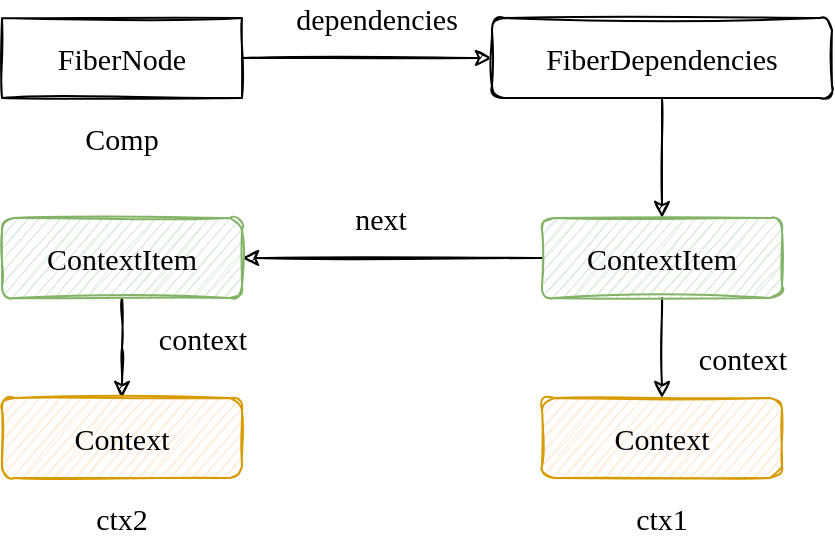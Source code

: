 <mxfile version="14.4.2" type="device" pages="3"><diagram id="woWvlHkPR7ofSy88sGwq" name="第 1 页"><mxGraphModel dx="1106" dy="995" grid="1" gridSize="10" guides="1" tooltips="1" connect="1" arrows="1" fold="1" page="1" pageScale="1" pageWidth="827" pageHeight="1169" math="0" shadow="0"><root><mxCell id="0"/><mxCell id="1" parent="0"/><mxCell id="OIcUxPZyivIslr941zie-2" value="dependencies" style="edgeStyle=orthogonalEdgeStyle;rounded=0;orthogonalLoop=1;jettySize=auto;html=1;fontFamily=Comic Sans MS;fontSize=15;sketch=1;entryX=0;entryY=0.5;entryDx=0;entryDy=0;" edge="1" parent="1" source="OIcUxPZyivIslr941zie-1" target="OIcUxPZyivIslr941zie-3"><mxGeometry x="0.067" y="20" relative="1" as="geometry"><mxPoint x="450" y="320" as="targetPoint"/><mxPoint as="offset"/></mxGeometry></mxCell><mxCell id="OIcUxPZyivIslr941zie-1" value="FiberNode" style="rounded=0;whiteSpace=wrap;html=1;sketch=1;fontSize=15;fontFamily=Comic Sans MS;" vertex="1" parent="1"><mxGeometry x="150" y="310" width="120" height="40" as="geometry"/></mxCell><mxCell id="OIcUxPZyivIslr941zie-19" style="edgeStyle=orthogonalEdgeStyle;rounded=0;sketch=1;orthogonalLoop=1;jettySize=auto;html=1;startArrow=none;startFill=0;endArrow=classic;endFill=1;fontFamily=Comic Sans MS;fontSize=15;" edge="1" parent="1" source="OIcUxPZyivIslr941zie-3" target="OIcUxPZyivIslr941zie-8"><mxGeometry relative="1" as="geometry"/></mxCell><mxCell id="OIcUxPZyivIslr941zie-3" value="FiberDependencies" style="rounded=1;whiteSpace=wrap;html=1;sketch=1;fontFamily=Comic Sans MS;fontSize=15;" vertex="1" parent="1"><mxGeometry x="395" y="310" width="170" height="40" as="geometry"/></mxCell><mxCell id="OIcUxPZyivIslr941zie-9" style="edgeStyle=orthogonalEdgeStyle;rounded=0;sketch=1;orthogonalLoop=1;jettySize=auto;html=1;fontFamily=Comic Sans MS;fontSize=15;startArrow=classic;startFill=1;endArrow=none;endFill=0;" edge="1" parent="1" source="OIcUxPZyivIslr941zie-6" target="OIcUxPZyivIslr941zie-8"><mxGeometry relative="1" as="geometry"/></mxCell><mxCell id="OIcUxPZyivIslr941zie-10" value="next" style="edgeLabel;html=1;align=center;verticalAlign=middle;resizable=0;points=[];fontSize=15;fontFamily=Comic Sans MS;" vertex="1" connectable="0" parent="OIcUxPZyivIslr941zie-9"><mxGeometry x="-0.229" y="-2" relative="1" as="geometry"><mxPoint x="11" y="-22" as="offset"/></mxGeometry></mxCell><mxCell id="OIcUxPZyivIslr941zie-11" value="context" style="edgeStyle=orthogonalEdgeStyle;rounded=0;sketch=1;orthogonalLoop=1;jettySize=auto;html=1;exitX=0.5;exitY=1;exitDx=0;exitDy=0;fontFamily=Comic Sans MS;fontSize=15;" edge="1" parent="1" source="OIcUxPZyivIslr941zie-6"><mxGeometry x="-0.2" y="40" relative="1" as="geometry"><mxPoint x="210" y="500" as="targetPoint"/><mxPoint as="offset"/></mxGeometry></mxCell><mxCell id="OIcUxPZyivIslr941zie-6" value="ContextItem" style="rounded=1;whiteSpace=wrap;html=1;sketch=1;fontFamily=Comic Sans MS;fontSize=15;fillColor=#d5e8d4;strokeColor=#82b366;" vertex="1" parent="1"><mxGeometry x="150" y="410" width="120" height="40" as="geometry"/></mxCell><mxCell id="OIcUxPZyivIslr941zie-12" value="context" style="edgeStyle=orthogonalEdgeStyle;rounded=0;sketch=1;orthogonalLoop=1;jettySize=auto;html=1;fontFamily=Comic Sans MS;fontSize=15;" edge="1" parent="1"><mxGeometry x="0.2" y="40" relative="1" as="geometry"><mxPoint x="480" y="500" as="targetPoint"/><mxPoint x="480" y="450" as="sourcePoint"/><mxPoint as="offset"/></mxGeometry></mxCell><mxCell id="OIcUxPZyivIslr941zie-8" value="ContextItem" style="rounded=1;whiteSpace=wrap;html=1;sketch=1;fontFamily=Comic Sans MS;fontSize=15;fillColor=#d5e8d4;strokeColor=#82b366;" vertex="1" parent="1"><mxGeometry x="420" y="410" width="120" height="40" as="geometry"/></mxCell><mxCell id="OIcUxPZyivIslr941zie-15" value="Context" style="rounded=1;whiteSpace=wrap;html=1;sketch=1;fontFamily=Comic Sans MS;fontSize=15;fillColor=#ffe6cc;strokeColor=#d79b00;" vertex="1" parent="1"><mxGeometry x="150" y="500" width="120" height="40" as="geometry"/></mxCell><mxCell id="OIcUxPZyivIslr941zie-16" value="Context" style="rounded=1;whiteSpace=wrap;html=1;sketch=1;fontFamily=Comic Sans MS;fontSize=15;fillColor=#ffe6cc;strokeColor=#d79b00;" vertex="1" parent="1"><mxGeometry x="420" y="500" width="120" height="40" as="geometry"/></mxCell><mxCell id="OIcUxPZyivIslr941zie-17" value="ctx2" style="text;html=1;strokeColor=none;fillColor=none;align=center;verticalAlign=middle;whiteSpace=wrap;rounded=0;sketch=1;fontFamily=Comic Sans MS;fontSize=15;" vertex="1" parent="1"><mxGeometry x="190" y="550" width="40" height="20" as="geometry"/></mxCell><mxCell id="OIcUxPZyivIslr941zie-18" value="ctx1" style="text;html=1;strokeColor=none;fillColor=none;align=center;verticalAlign=middle;whiteSpace=wrap;rounded=0;sketch=1;fontFamily=Comic Sans MS;fontSize=15;" vertex="1" parent="1"><mxGeometry x="460" y="550" width="40" height="20" as="geometry"/></mxCell><mxCell id="OIcUxPZyivIslr941zie-20" value="Comp" style="text;html=1;strokeColor=none;fillColor=none;align=center;verticalAlign=middle;whiteSpace=wrap;rounded=0;sketch=1;fontFamily=Comic Sans MS;fontSize=15;" vertex="1" parent="1"><mxGeometry x="190" y="360" width="40" height="20" as="geometry"/></mxCell></root></mxGraphModel></diagram><diagram id="dGpVzxhuQy4Ck1Yh13SN" name="第 2 页"><mxGraphModel dx="1106" dy="995" grid="1" gridSize="10" guides="1" tooltips="1" connect="1" arrows="1" fold="1" page="1" pageScale="1" pageWidth="827" pageHeight="1169" math="0" shadow="0"><root><mxCell id="Jr2oLXNMU9B87UfXXQg7-0"/><mxCell id="Jr2oLXNMU9B87UfXXQg7-1" parent="Jr2oLXNMU9B87UfXXQg7-0"/><mxCell id="Jr2oLXNMU9B87UfXXQg7-4" value="" style="edgeStyle=orthogonalEdgeStyle;rounded=0;sketch=1;orthogonalLoop=1;jettySize=auto;html=1;startArrow=none;startFill=0;endArrow=classic;endFill=1;fontFamily=Comic Sans MS;fontSize=15;" edge="1" parent="Jr2oLXNMU9B87UfXXQg7-1" source="Jr2oLXNMU9B87UfXXQg7-2" target="Jr2oLXNMU9B87UfXXQg7-3"><mxGeometry relative="1" as="geometry"/></mxCell><mxCell id="Jr2oLXNMU9B87UfXXQg7-16" style="edgeStyle=orthogonalEdgeStyle;curved=1;sketch=1;orthogonalLoop=1;jettySize=auto;html=1;exitX=1;exitY=0.5;exitDx=0;exitDy=0;startArrow=none;startFill=0;endArrow=classic;endFill=1;fontFamily=Comic Sans MS;fontSize=15;" edge="1" parent="Jr2oLXNMU9B87UfXXQg7-1" source="Jr2oLXNMU9B87UfXXQg7-2" target="Jr2oLXNMU9B87UfXXQg7-14"><mxGeometry relative="1" as="geometry"/></mxCell><mxCell id="Jr2oLXNMU9B87UfXXQg7-2" value="&lt;span&gt;child_lanes: 1&lt;/span&gt;" style="rounded=0;whiteSpace=wrap;html=1;sketch=1;fontFamily=Comic Sans MS;fontSize=15;" vertex="1" parent="Jr2oLXNMU9B87UfXXQg7-1"><mxGeometry x="120" y="300" width="120" height="40" as="geometry"/></mxCell><mxCell id="Jr2oLXNMU9B87UfXXQg7-8" style="edgeStyle=orthogonalEdgeStyle;rounded=0;sketch=1;orthogonalLoop=1;jettySize=auto;html=1;entryX=0.5;entryY=0;entryDx=0;entryDy=0;startArrow=none;startFill=0;endArrow=classic;endFill=1;fontFamily=Comic Sans MS;fontSize=15;" edge="1" parent="Jr2oLXNMU9B87UfXXQg7-1" source="Jr2oLXNMU9B87UfXXQg7-3" target="Jr2oLXNMU9B87UfXXQg7-5"><mxGeometry relative="1" as="geometry"/></mxCell><mxCell id="Jr2oLXNMU9B87UfXXQg7-12" style="edgeStyle=orthogonalEdgeStyle;rounded=0;sketch=1;orthogonalLoop=1;jettySize=auto;html=1;exitX=1;exitY=0.5;exitDx=0;exitDy=0;startArrow=none;startFill=0;endArrow=classic;endFill=1;fontFamily=Comic Sans MS;fontSize=15;" edge="1" parent="Jr2oLXNMU9B87UfXXQg7-1" source="Jr2oLXNMU9B87UfXXQg7-3" target="Jr2oLXNMU9B87UfXXQg7-6"><mxGeometry relative="1" as="geometry"/></mxCell><mxCell id="Jr2oLXNMU9B87UfXXQg7-3" value="" style="whiteSpace=wrap;html=1;rounded=0;fontFamily=Comic Sans MS;fontSize=15;sketch=1;" vertex="1" parent="Jr2oLXNMU9B87UfXXQg7-1"><mxGeometry x="120" y="380" width="120" height="40" as="geometry"/></mxCell><mxCell id="Jr2oLXNMU9B87UfXXQg7-11" style="edgeStyle=orthogonalEdgeStyle;rounded=0;sketch=1;orthogonalLoop=1;jettySize=auto;html=1;exitX=1;exitY=0.5;exitDx=0;exitDy=0;entryX=0;entryY=0.5;entryDx=0;entryDy=0;startArrow=none;startFill=0;endArrow=classic;endFill=1;fontFamily=Comic Sans MS;fontSize=15;" edge="1" parent="Jr2oLXNMU9B87UfXXQg7-1" source="Jr2oLXNMU9B87UfXXQg7-5" target="Jr2oLXNMU9B87UfXXQg7-7"><mxGeometry relative="1" as="geometry"/></mxCell><mxCell id="Jr2oLXNMU9B87UfXXQg7-5" value="" style="whiteSpace=wrap;html=1;rounded=0;fontFamily=Comic Sans MS;fontSize=15;sketch=1;" vertex="1" parent="Jr2oLXNMU9B87UfXXQg7-1"><mxGeometry x="120" y="460" width="120" height="40" as="geometry"/></mxCell><mxCell id="Jr2oLXNMU9B87UfXXQg7-9" style="edgeStyle=orthogonalEdgeStyle;rounded=0;sketch=1;orthogonalLoop=1;jettySize=auto;html=1;entryX=0.5;entryY=0;entryDx=0;entryDy=0;startArrow=none;startFill=0;endArrow=classic;endFill=1;fontFamily=Comic Sans MS;fontSize=15;" edge="1" parent="Jr2oLXNMU9B87UfXXQg7-1" source="Jr2oLXNMU9B87UfXXQg7-6" target="Jr2oLXNMU9B87UfXXQg7-7"><mxGeometry relative="1" as="geometry"/></mxCell><mxCell id="Jr2oLXNMU9B87UfXXQg7-6" value="child_lanes: 1" style="whiteSpace=wrap;html=1;rounded=0;fontFamily=Comic Sans MS;fontSize=15;sketch=1;" vertex="1" parent="Jr2oLXNMU9B87UfXXQg7-1"><mxGeometry x="270" y="380" width="120" height="40" as="geometry"/></mxCell><mxCell id="Jr2oLXNMU9B87UfXXQg7-13" style="edgeStyle=orthogonalEdgeStyle;rounded=0;sketch=1;orthogonalLoop=1;jettySize=auto;html=1;exitX=1;exitY=0.5;exitDx=0;exitDy=0;startArrow=none;startFill=0;endArrow=classic;endFill=1;fontFamily=Comic Sans MS;fontSize=15;" edge="1" parent="Jr2oLXNMU9B87UfXXQg7-1" source="Jr2oLXNMU9B87UfXXQg7-7" target="Jr2oLXNMU9B87UfXXQg7-10"><mxGeometry relative="1" as="geometry"/></mxCell><mxCell id="Jr2oLXNMU9B87UfXXQg7-20" style="edgeStyle=orthogonalEdgeStyle;curved=1;sketch=1;orthogonalLoop=1;jettySize=auto;html=1;entryX=0.5;entryY=0;entryDx=0;entryDy=0;startArrow=none;startFill=0;endArrow=classic;endFill=1;fontFamily=Comic Sans MS;fontSize=15;" edge="1" parent="Jr2oLXNMU9B87UfXXQg7-1" source="Jr2oLXNMU9B87UfXXQg7-7" target="Jr2oLXNMU9B87UfXXQg7-18"><mxGeometry relative="1" as="geometry"/></mxCell><mxCell id="Jr2oLXNMU9B87UfXXQg7-7" value="child_lanes: 1" style="whiteSpace=wrap;html=1;rounded=0;fontFamily=Comic Sans MS;fontSize=15;sketch=1;" vertex="1" parent="Jr2oLXNMU9B87UfXXQg7-1"><mxGeometry x="270" y="460" width="120" height="40" as="geometry"/></mxCell><mxCell id="Jr2oLXNMU9B87UfXXQg7-10" value="" style="whiteSpace=wrap;html=1;rounded=0;fontFamily=Comic Sans MS;fontSize=15;sketch=1;" vertex="1" parent="Jr2oLXNMU9B87UfXXQg7-1"><mxGeometry x="420" y="460" width="120" height="40" as="geometry"/></mxCell><mxCell id="Jr2oLXNMU9B87UfXXQg7-14" value="Context" style="rounded=1;whiteSpace=wrap;html=1;sketch=1;fontFamily=Comic Sans MS;fontSize=15;" vertex="1" parent="Jr2oLXNMU9B87UfXXQg7-1"><mxGeometry x="410" y="300" width="120" height="40" as="geometry"/></mxCell><mxCell id="Jr2oLXNMU9B87UfXXQg7-19" style="edgeStyle=orthogonalEdgeStyle;curved=1;sketch=1;orthogonalLoop=1;jettySize=auto;html=1;exitX=1;exitY=0.5;exitDx=0;exitDy=0;entryX=1;entryY=0.5;entryDx=0;entryDy=0;startArrow=none;startFill=0;endArrow=classic;endFill=1;fontFamily=Comic Sans MS;fontSize=15;" edge="1" parent="Jr2oLXNMU9B87UfXXQg7-1" source="Jr2oLXNMU9B87UfXXQg7-18" target="Jr2oLXNMU9B87UfXXQg7-14"><mxGeometry relative="1" as="geometry"><Array as="points"><mxPoint x="600" y="565"/><mxPoint x="600" y="320"/></Array></mxGeometry></mxCell><mxCell id="Jr2oLXNMU9B87UfXXQg7-18" value="lanes: 1" style="whiteSpace=wrap;html=1;rounded=0;fontFamily=Comic Sans MS;fontSize=15;sketch=1;" vertex="1" parent="Jr2oLXNMU9B87UfXXQg7-1"><mxGeometry x="270" y="544.5" width="120" height="40" as="geometry"/></mxCell><mxCell id="TTILOH5-vjabWMxZoBj--0" value="&lt;meta charset=&quot;utf-8&quot;&gt;&lt;span style=&quot;color: rgb(0, 0, 0); font-family: &amp;quot;comic sans ms&amp;quot;; font-size: 15px; font-style: normal; font-weight: 400; letter-spacing: normal; text-align: center; text-indent: 0px; text-transform: none; word-spacing: 0px; background-color: rgb(248, 249, 250); display: inline; float: none;&quot;&gt;Provider&lt;/span&gt;" style="text;whiteSpace=wrap;html=1;fontSize=15;fontFamily=Comic Sans MS;" vertex="1" parent="Jr2oLXNMU9B87UfXXQg7-1"><mxGeometry x="50" y="305" width="70" height="30" as="geometry"/></mxCell></root></mxGraphModel></diagram><diagram id="I9Fy99QM_cjBJUFlDML9" name="第 3 页"><mxGraphModel dx="1911" dy="915" grid="1" gridSize="10" guides="1" tooltips="1" connect="1" arrows="1" fold="1" page="1" pageScale="1" pageWidth="827" pageHeight="1169" math="0" shadow="0"><root><mxCell id="Tki810R-C8w1f2-Iq5H0-0"/><mxCell id="Tki810R-C8w1f2-Iq5H0-1" parent="Tki810R-C8w1f2-Iq5H0-0"/><mxCell id="Tki810R-C8w1f2-Iq5H0-2" value="" style="edgeStyle=orthogonalEdgeStyle;rounded=0;sketch=1;orthogonalLoop=1;jettySize=auto;html=1;startArrow=none;startFill=0;endArrow=classic;endFill=1;fontFamily=Comic Sans MS;fontSize=15;" edge="1" parent="Tki810R-C8w1f2-Iq5H0-1" source="Tki810R-C8w1f2-Iq5H0-4" target="Tki810R-C8w1f2-Iq5H0-7"><mxGeometry relative="1" as="geometry"/></mxCell><mxCell id="Tki810R-C8w1f2-Iq5H0-3" style="edgeStyle=orthogonalEdgeStyle;curved=1;sketch=1;orthogonalLoop=1;jettySize=auto;html=1;exitX=1;exitY=0.5;exitDx=0;exitDy=0;startArrow=none;startFill=0;endArrow=classic;endFill=1;fontFamily=Comic Sans MS;fontSize=15;" edge="1" parent="Tki810R-C8w1f2-Iq5H0-1" source="Tki810R-C8w1f2-Iq5H0-4" target="Tki810R-C8w1f2-Iq5H0-16"><mxGeometry relative="1" as="geometry"/></mxCell><mxCell id="Tki810R-C8w1f2-Iq5H0-4" value="&lt;span&gt;child_lanes: 1&lt;/span&gt;" style="rounded=0;whiteSpace=wrap;html=1;sketch=1;fontFamily=Comic Sans MS;fontSize=15;" vertex="1" parent="Tki810R-C8w1f2-Iq5H0-1"><mxGeometry x="120" y="300" width="120" height="40" as="geometry"/></mxCell><mxCell id="Tki810R-C8w1f2-Iq5H0-5" style="edgeStyle=orthogonalEdgeStyle;rounded=0;sketch=1;orthogonalLoop=1;jettySize=auto;html=1;entryX=0.5;entryY=0;entryDx=0;entryDy=0;startArrow=none;startFill=0;endArrow=classic;endFill=1;fontFamily=Comic Sans MS;fontSize=15;" edge="1" parent="Tki810R-C8w1f2-Iq5H0-1" source="Tki810R-C8w1f2-Iq5H0-7" target="Tki810R-C8w1f2-Iq5H0-9"><mxGeometry relative="1" as="geometry"/></mxCell><mxCell id="Tki810R-C8w1f2-Iq5H0-6" style="edgeStyle=orthogonalEdgeStyle;rounded=0;sketch=1;orthogonalLoop=1;jettySize=auto;html=1;exitX=1;exitY=0.5;exitDx=0;exitDy=0;startArrow=none;startFill=0;endArrow=classic;endFill=1;fontFamily=Comic Sans MS;fontSize=15;" edge="1" parent="Tki810R-C8w1f2-Iq5H0-1" source="Tki810R-C8w1f2-Iq5H0-7" target="Tki810R-C8w1f2-Iq5H0-11"><mxGeometry relative="1" as="geometry"/></mxCell><mxCell id="Tki810R-C8w1f2-Iq5H0-20" style="edgeStyle=orthogonalEdgeStyle;curved=1;sketch=1;orthogonalLoop=1;jettySize=auto;html=1;exitX=0.75;exitY=0;exitDx=0;exitDy=0;entryX=0.5;entryY=1;entryDx=0;entryDy=0;startArrow=none;startFill=0;endArrow=classic;endFill=1;fontFamily=Comic Sans MS;fontSize=15;" edge="1" parent="Tki810R-C8w1f2-Iq5H0-1" source="Tki810R-C8w1f2-Iq5H0-7" target="Tki810R-C8w1f2-Iq5H0-16"><mxGeometry relative="1" as="geometry"/></mxCell><mxCell id="Tki810R-C8w1f2-Iq5H0-21" value="" style="edgeStyle=orthogonalEdgeStyle;curved=1;sketch=1;orthogonalLoop=1;jettySize=auto;html=1;startArrow=none;startFill=0;endArrow=classic;endFill=1;fontFamily=Comic Sans MS;fontSize=15;strokeColor=#CCCCCC;" edge="1" parent="Tki810R-C8w1f2-Iq5H0-1" source="Tki810R-C8w1f2-Iq5H0-7" target="Tki810R-C8w1f2-Iq5H0-9"><mxGeometry relative="1" as="geometry"/></mxCell><mxCell id="Tki810R-C8w1f2-Iq5H0-7" value="" style="whiteSpace=wrap;html=1;rounded=0;fontFamily=Comic Sans MS;fontSize=15;sketch=1;strokeColor=#CCCCCC;" vertex="1" parent="Tki810R-C8w1f2-Iq5H0-1"><mxGeometry x="120" y="380" width="120" height="40" as="geometry"/></mxCell><mxCell id="Tki810R-C8w1f2-Iq5H0-8" style="edgeStyle=orthogonalEdgeStyle;rounded=0;sketch=1;orthogonalLoop=1;jettySize=auto;html=1;exitX=1;exitY=0.5;exitDx=0;exitDy=0;entryX=0;entryY=0.5;entryDx=0;entryDy=0;startArrow=none;startFill=0;endArrow=classic;endFill=1;fontFamily=Comic Sans MS;fontSize=15;" edge="1" parent="Tki810R-C8w1f2-Iq5H0-1" source="Tki810R-C8w1f2-Iq5H0-9" target="Tki810R-C8w1f2-Iq5H0-14"><mxGeometry relative="1" as="geometry"/></mxCell><mxCell id="Tki810R-C8w1f2-Iq5H0-23" style="edgeStyle=orthogonalEdgeStyle;curved=1;sketch=1;orthogonalLoop=1;jettySize=auto;html=1;entryX=0.5;entryY=0;entryDx=0;entryDy=0;startArrow=none;startFill=0;endArrow=classic;endFill=1;fontFamily=Comic Sans MS;fontSize=15;" edge="1" parent="Tki810R-C8w1f2-Iq5H0-1" source="Tki810R-C8w1f2-Iq5H0-9" target="Tki810R-C8w1f2-Iq5H0-16"><mxGeometry relative="1" as="geometry"><Array as="points"><mxPoint x="-40" y="480"/><mxPoint x="-40" y="260"/><mxPoint x="470" y="260"/></Array></mxGeometry></mxCell><mxCell id="Tki810R-C8w1f2-Iq5H0-9" value="" style="whiteSpace=wrap;html=1;rounded=0;fontFamily=Comic Sans MS;fontSize=15;sketch=1;strokeColor=#CCCCCC;" vertex="1" parent="Tki810R-C8w1f2-Iq5H0-1"><mxGeometry x="120" y="460" width="120" height="40" as="geometry"/></mxCell><mxCell id="Tki810R-C8w1f2-Iq5H0-10" style="edgeStyle=orthogonalEdgeStyle;rounded=0;sketch=1;orthogonalLoop=1;jettySize=auto;html=1;entryX=0.5;entryY=0;entryDx=0;entryDy=0;startArrow=none;startFill=0;endArrow=classic;endFill=1;fontFamily=Comic Sans MS;fontSize=15;" edge="1" parent="Tki810R-C8w1f2-Iq5H0-1" source="Tki810R-C8w1f2-Iq5H0-11" target="Tki810R-C8w1f2-Iq5H0-14"><mxGeometry relative="1" as="geometry"/></mxCell><mxCell id="Tki810R-C8w1f2-Iq5H0-11" value="child_lanes: 1" style="whiteSpace=wrap;html=1;rounded=0;fontFamily=Comic Sans MS;fontSize=15;sketch=1;" vertex="1" parent="Tki810R-C8w1f2-Iq5H0-1"><mxGeometry x="270" y="380" width="120" height="40" as="geometry"/></mxCell><mxCell id="Tki810R-C8w1f2-Iq5H0-12" style="edgeStyle=orthogonalEdgeStyle;rounded=0;sketch=1;orthogonalLoop=1;jettySize=auto;html=1;exitX=1;exitY=0.5;exitDx=0;exitDy=0;startArrow=none;startFill=0;endArrow=classic;endFill=1;fontFamily=Comic Sans MS;fontSize=15;" edge="1" parent="Tki810R-C8w1f2-Iq5H0-1" source="Tki810R-C8w1f2-Iq5H0-14" target="Tki810R-C8w1f2-Iq5H0-15"><mxGeometry relative="1" as="geometry"/></mxCell><mxCell id="Tki810R-C8w1f2-Iq5H0-13" style="edgeStyle=orthogonalEdgeStyle;curved=1;sketch=1;orthogonalLoop=1;jettySize=auto;html=1;entryX=0.5;entryY=0;entryDx=0;entryDy=0;startArrow=none;startFill=0;endArrow=classic;endFill=1;fontFamily=Comic Sans MS;fontSize=15;" edge="1" parent="Tki810R-C8w1f2-Iq5H0-1" source="Tki810R-C8w1f2-Iq5H0-14" target="Tki810R-C8w1f2-Iq5H0-18"><mxGeometry relative="1" as="geometry"/></mxCell><mxCell id="Tki810R-C8w1f2-Iq5H0-14" value="child_lanes: 1" style="whiteSpace=wrap;html=1;rounded=0;fontFamily=Comic Sans MS;fontSize=15;sketch=1;" vertex="1" parent="Tki810R-C8w1f2-Iq5H0-1"><mxGeometry x="270" y="460" width="120" height="40" as="geometry"/></mxCell><mxCell id="Tki810R-C8w1f2-Iq5H0-15" value="" style="whiteSpace=wrap;html=1;rounded=0;fontFamily=Comic Sans MS;fontSize=15;sketch=1;" vertex="1" parent="Tki810R-C8w1f2-Iq5H0-1"><mxGeometry x="420" y="460" width="120" height="40" as="geometry"/></mxCell><mxCell id="Tki810R-C8w1f2-Iq5H0-16" value="Context" style="rounded=1;whiteSpace=wrap;html=1;sketch=1;fontFamily=Comic Sans MS;fontSize=15;" vertex="1" parent="Tki810R-C8w1f2-Iq5H0-1"><mxGeometry x="410" y="300" width="120" height="40" as="geometry"/></mxCell><mxCell id="Tki810R-C8w1f2-Iq5H0-17" style="edgeStyle=orthogonalEdgeStyle;curved=1;sketch=1;orthogonalLoop=1;jettySize=auto;html=1;exitX=1;exitY=0.5;exitDx=0;exitDy=0;entryX=1;entryY=0.5;entryDx=0;entryDy=0;startArrow=none;startFill=0;endArrow=classic;endFill=1;fontFamily=Comic Sans MS;fontSize=15;" edge="1" parent="Tki810R-C8w1f2-Iq5H0-1" source="Tki810R-C8w1f2-Iq5H0-18" target="Tki810R-C8w1f2-Iq5H0-16"><mxGeometry relative="1" as="geometry"><Array as="points"><mxPoint x="600" y="565"/><mxPoint x="600" y="320"/></Array></mxGeometry></mxCell><mxCell id="Tki810R-C8w1f2-Iq5H0-18" value="lanes: 1" style="whiteSpace=wrap;html=1;rounded=0;fontFamily=Comic Sans MS;fontSize=15;sketch=1;" vertex="1" parent="Tki810R-C8w1f2-Iq5H0-1"><mxGeometry x="270" y="544.5" width="120" height="40" as="geometry"/></mxCell><mxCell id="Tki810R-C8w1f2-Iq5H0-19" value="&lt;meta charset=&quot;utf-8&quot;&gt;&lt;span style=&quot;color: rgb(0, 0, 0); font-family: &amp;quot;comic sans ms&amp;quot;; font-size: 15px; font-style: normal; font-weight: 400; letter-spacing: normal; text-align: center; text-indent: 0px; text-transform: none; word-spacing: 0px; background-color: rgb(248, 249, 250); display: inline; float: none;&quot;&gt;Provider&lt;/span&gt;" style="text;whiteSpace=wrap;html=1;fontSize=15;fontFamily=Comic Sans MS;" vertex="1" parent="Tki810R-C8w1f2-Iq5H0-1"><mxGeometry x="50" y="305" width="70" height="30" as="geometry"/></mxCell><mxCell id="J_IVc-wrFmcVBzeyT2Z2-0" value="&lt;meta charset=&quot;utf-8&quot;&gt;&lt;span style=&quot;color: rgb(0, 0, 0); font-family: &amp;quot;comic sans ms&amp;quot;; font-size: 15px; font-style: normal; font-weight: 400; letter-spacing: normal; text-align: center; text-indent: 0px; text-transform: none; word-spacing: 0px; background-color: rgb(248, 249, 250); display: inline; float: none;&quot;&gt;Provider&lt;/span&gt;" style="text;whiteSpace=wrap;html=1;fontSize=15;fontFamily=Comic Sans MS;" vertex="1" parent="Tki810R-C8w1f2-Iq5H0-1"><mxGeometry x="50" y="385" width="70" height="30" as="geometry"/></mxCell></root></mxGraphModel></diagram></mxfile>